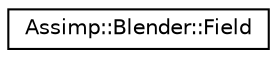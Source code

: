 digraph "Graphical Class Hierarchy"
{
  edge [fontname="Helvetica",fontsize="10",labelfontname="Helvetica",labelfontsize="10"];
  node [fontname="Helvetica",fontsize="10",shape=record];
  rankdir="LR";
  Node1 [label="Assimp::Blender::Field",height=0.2,width=0.4,color="black", fillcolor="white", style="filled",URL="$struct_assimp_1_1_blender_1_1_field.html"];
}
